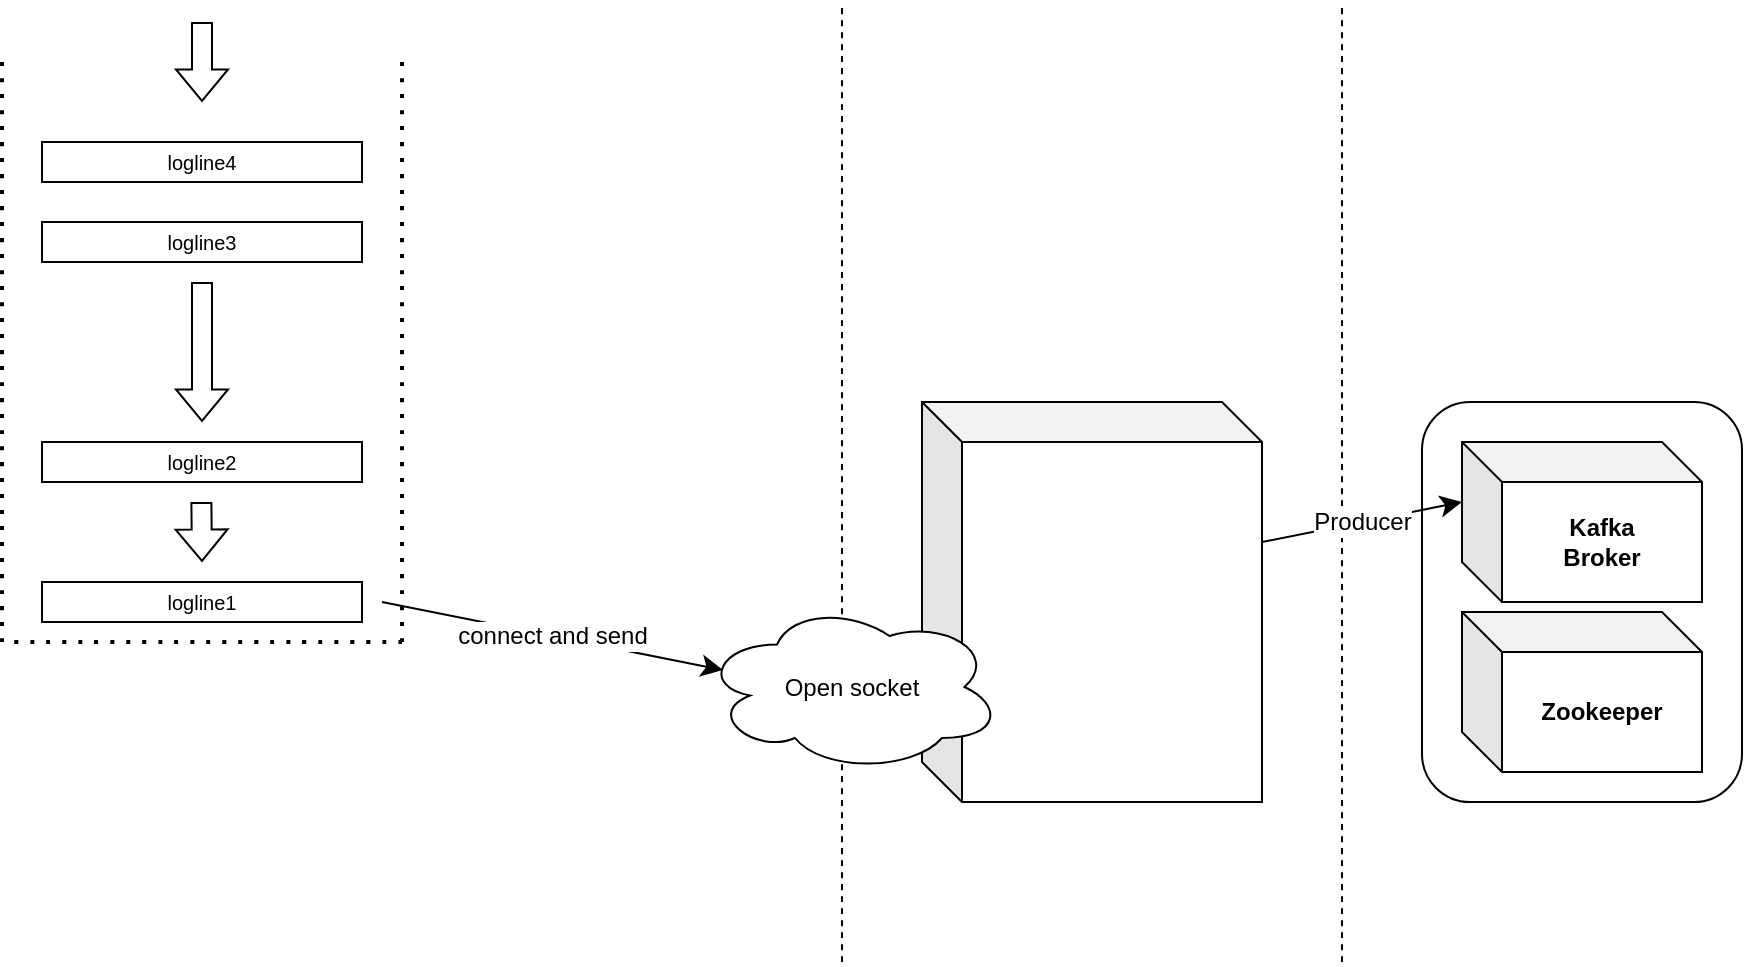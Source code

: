 <mxfile version="24.4.4" type="device">
  <diagram name="Seite-1" id="aE53lLsxp0iVyuQatcCW">
    <mxGraphModel dx="1625" dy="462" grid="1" gridSize="10" guides="1" tooltips="1" connect="1" arrows="1" fold="1" page="1" pageScale="1" pageWidth="827" pageHeight="1169" math="0" shadow="0">
      <root>
        <mxCell id="0" />
        <mxCell id="1" parent="0" />
        <mxCell id="93GAD1mOUf-4iRMIEV79-1" value="" style="rounded=1;whiteSpace=wrap;html=1;" vertex="1" parent="1">
          <mxGeometry x="490" y="440" width="160" height="200" as="geometry" />
        </mxCell>
        <mxCell id="93GAD1mOUf-4iRMIEV79-2" value="&lt;div style=&quot;&quot;&gt;&lt;font style=&quot;font-size: 12px;&quot;&gt;&lt;b&gt;Kafka&lt;/b&gt;&lt;/font&gt;&lt;/div&gt;&lt;div style=&quot;&quot;&gt;&lt;font style=&quot;font-size: 12px;&quot;&gt;&lt;b&gt;Broker&lt;/b&gt;&lt;/font&gt;&lt;/div&gt;" style="shape=cube;whiteSpace=wrap;html=1;boundedLbl=1;backgroundOutline=1;darkOpacity=0.05;darkOpacity2=0.1;size=20;" vertex="1" parent="1">
          <mxGeometry x="510" y="460" width="120" height="80" as="geometry" />
        </mxCell>
        <mxCell id="93GAD1mOUf-4iRMIEV79-3" value="&lt;div&gt;&lt;font style=&quot;font-size: 12px;&quot;&gt;&lt;b&gt;Zookeeper&lt;/b&gt;&lt;/font&gt;&lt;/div&gt;" style="shape=cube;whiteSpace=wrap;html=1;boundedLbl=1;backgroundOutline=1;darkOpacity=0.05;darkOpacity2=0.1;size=20;" vertex="1" parent="1">
          <mxGeometry x="510" y="545" width="120" height="80" as="geometry" />
        </mxCell>
        <mxCell id="93GAD1mOUf-4iRMIEV79-5" value="&lt;font style=&quot;font-size: 10px;&quot;&gt;logline1&lt;/font&gt;" style="rounded=0;whiteSpace=wrap;html=1;fontSize=7;" vertex="1" parent="1">
          <mxGeometry x="-200" y="530" width="160" height="20" as="geometry" />
        </mxCell>
        <mxCell id="93GAD1mOUf-4iRMIEV79-6" value="&lt;font style=&quot;font-size: 10px;&quot;&gt;logline2&lt;/font&gt;" style="rounded=0;whiteSpace=wrap;html=1;fontSize=7;" vertex="1" parent="1">
          <mxGeometry x="-200" y="460" width="160" height="20" as="geometry" />
        </mxCell>
        <mxCell id="93GAD1mOUf-4iRMIEV79-7" value="&lt;div&gt;&lt;font style=&quot;font-size: 10px;&quot;&gt;logline3&lt;/font&gt;&lt;/div&gt;" style="rounded=0;whiteSpace=wrap;html=1;fontSize=7;" vertex="1" parent="1">
          <mxGeometry x="-200" y="350" width="160" height="20" as="geometry" />
        </mxCell>
        <mxCell id="93GAD1mOUf-4iRMIEV79-8" value="" style="endArrow=none;dashed=1;html=1;dashPattern=1 3;strokeWidth=2;rounded=0;fontSize=12;startSize=8;endSize=8;curved=1;" edge="1" parent="1">
          <mxGeometry width="50" height="50" relative="1" as="geometry">
            <mxPoint x="-220" y="560" as="sourcePoint" />
            <mxPoint x="-220" y="270" as="targetPoint" />
          </mxGeometry>
        </mxCell>
        <mxCell id="93GAD1mOUf-4iRMIEV79-9" value="&lt;div&gt;&lt;font style=&quot;font-size: 10px;&quot;&gt;logline4&lt;/font&gt;&lt;/div&gt;" style="rounded=0;whiteSpace=wrap;html=1;fontSize=7;" vertex="1" parent="1">
          <mxGeometry x="-200" y="310" width="160" height="20" as="geometry" />
        </mxCell>
        <mxCell id="93GAD1mOUf-4iRMIEV79-10" value="" style="endArrow=none;dashed=1;html=1;dashPattern=1 3;strokeWidth=2;rounded=0;fontSize=12;startSize=8;endSize=8;curved=1;" edge="1" parent="1">
          <mxGeometry width="50" height="50" relative="1" as="geometry">
            <mxPoint x="-20" y="560" as="sourcePoint" />
            <mxPoint x="-20" y="270" as="targetPoint" />
          </mxGeometry>
        </mxCell>
        <mxCell id="93GAD1mOUf-4iRMIEV79-11" value="" style="endArrow=none;dashed=1;html=1;dashPattern=1 3;strokeWidth=2;rounded=0;fontSize=12;startSize=8;endSize=8;curved=1;" edge="1" parent="1">
          <mxGeometry width="50" height="50" relative="1" as="geometry">
            <mxPoint x="-20" y="560" as="sourcePoint" />
            <mxPoint x="-220" y="560" as="targetPoint" />
          </mxGeometry>
        </mxCell>
        <mxCell id="93GAD1mOUf-4iRMIEV79-13" value="" style="shape=flexArrow;endArrow=classic;html=1;rounded=0;fontSize=12;startSize=8;endSize=4.919;curved=1;endWidth=15;" edge="1" parent="1">
          <mxGeometry width="50" height="50" relative="1" as="geometry">
            <mxPoint x="-120" y="250" as="sourcePoint" />
            <mxPoint x="-120" y="290" as="targetPoint" />
          </mxGeometry>
        </mxCell>
        <mxCell id="93GAD1mOUf-4iRMIEV79-14" value="" style="shape=flexArrow;endArrow=classic;html=1;rounded=0;fontSize=12;startSize=8;endSize=4.919;curved=1;endWidth=15;" edge="1" parent="1">
          <mxGeometry width="50" height="50" relative="1" as="geometry">
            <mxPoint x="-120" y="380" as="sourcePoint" />
            <mxPoint x="-120" y="450" as="targetPoint" />
          </mxGeometry>
        </mxCell>
        <mxCell id="93GAD1mOUf-4iRMIEV79-15" value="" style="shape=flexArrow;endArrow=classic;html=1;rounded=0;fontSize=12;startSize=8;endSize=4.919;curved=1;endWidth=15;" edge="1" parent="1">
          <mxGeometry width="50" height="50" relative="1" as="geometry">
            <mxPoint x="-120.31" y="490" as="sourcePoint" />
            <mxPoint x="-120" y="520" as="targetPoint" />
          </mxGeometry>
        </mxCell>
        <mxCell id="93GAD1mOUf-4iRMIEV79-16" value="connect and send" style="endArrow=classic;html=1;rounded=0;fontSize=12;startSize=8;endSize=8;curved=1;entryX=0.07;entryY=0.4;entryDx=0;entryDy=0;entryPerimeter=0;" edge="1" parent="1" target="93GAD1mOUf-4iRMIEV79-22">
          <mxGeometry width="50" height="50" relative="1" as="geometry">
            <mxPoint x="-30" y="540" as="sourcePoint" />
            <mxPoint x="60" y="540" as="targetPoint" />
          </mxGeometry>
        </mxCell>
        <mxCell id="93GAD1mOUf-4iRMIEV79-17" value="" style="shape=cube;whiteSpace=wrap;html=1;boundedLbl=1;backgroundOutline=1;darkOpacity=0.05;darkOpacity2=0.1;size=20;" vertex="1" parent="1">
          <mxGeometry x="240" y="440" width="170" height="200" as="geometry" />
        </mxCell>
        <mxCell id="93GAD1mOUf-4iRMIEV79-18" value="" style="endArrow=none;dashed=1;html=1;rounded=0;fontSize=12;startSize=8;endSize=8;curved=1;" edge="1" parent="1">
          <mxGeometry width="50" height="50" relative="1" as="geometry">
            <mxPoint x="200" y="720" as="sourcePoint" />
            <mxPoint x="200" y="240" as="targetPoint" />
          </mxGeometry>
        </mxCell>
        <mxCell id="93GAD1mOUf-4iRMIEV79-19" value="" style="endArrow=none;dashed=1;html=1;rounded=0;fontSize=12;startSize=8;endSize=8;curved=1;" edge="1" parent="1">
          <mxGeometry width="50" height="50" relative="1" as="geometry">
            <mxPoint x="450" y="720" as="sourcePoint" />
            <mxPoint x="450" y="240" as="targetPoint" />
          </mxGeometry>
        </mxCell>
        <mxCell id="93GAD1mOUf-4iRMIEV79-20" value="Producer" style="endArrow=classic;html=1;rounded=0;fontSize=12;startSize=8;endSize=8;curved=1;entryX=0;entryY=0;entryDx=0;entryDy=30;entryPerimeter=0;exitX=0;exitY=0;exitDx=170;exitDy=70;exitPerimeter=0;" edge="1" parent="1" source="93GAD1mOUf-4iRMIEV79-17" target="93GAD1mOUf-4iRMIEV79-2">
          <mxGeometry width="50" height="50" relative="1" as="geometry">
            <mxPoint x="440" y="540" as="sourcePoint" />
            <mxPoint x="470" y="495" as="targetPoint" />
          </mxGeometry>
        </mxCell>
        <mxCell id="93GAD1mOUf-4iRMIEV79-22" value="Open socket" style="ellipse;shape=cloud;whiteSpace=wrap;html=1;" vertex="1" parent="1">
          <mxGeometry x="130" y="540" width="150" height="85" as="geometry" />
        </mxCell>
      </root>
    </mxGraphModel>
  </diagram>
</mxfile>
